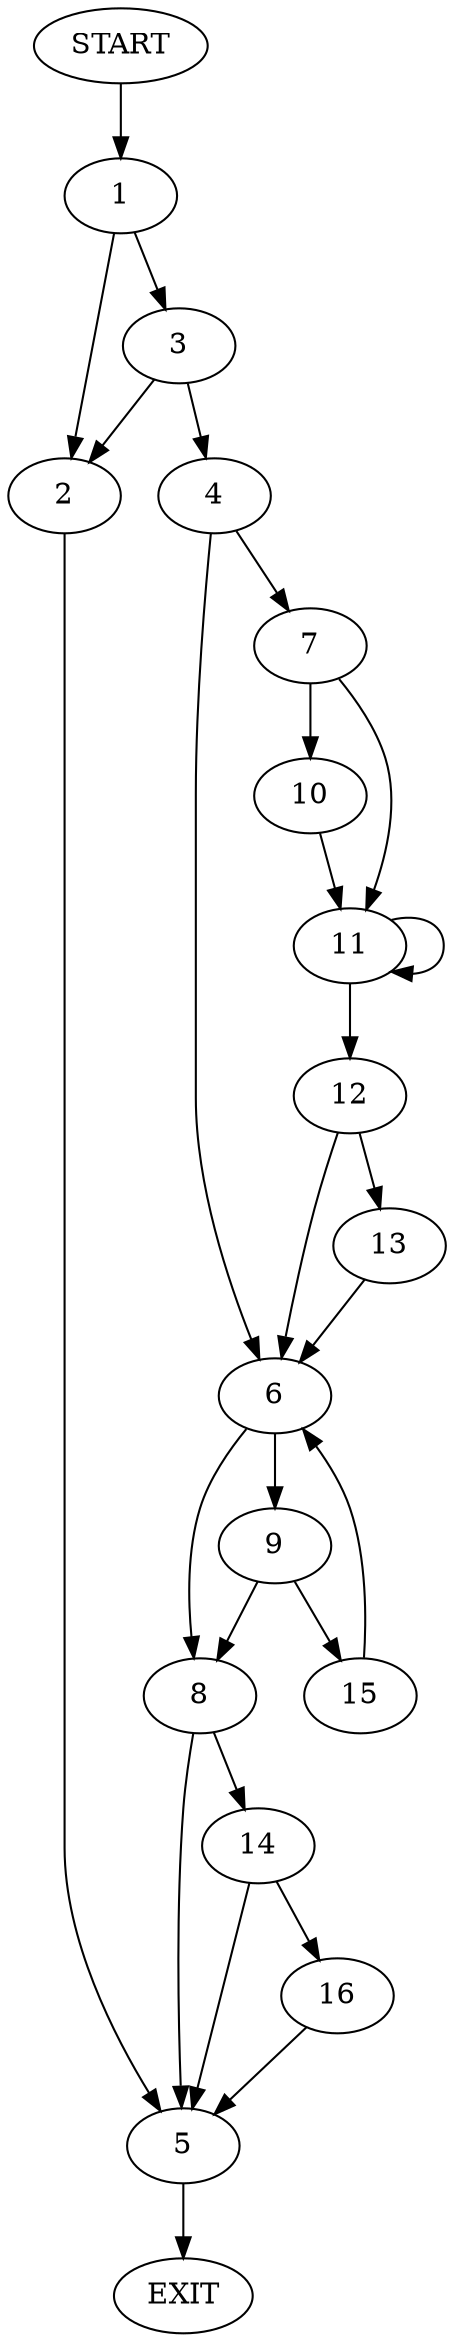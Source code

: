 digraph {
0 [label="START"]
17 [label="EXIT"]
0 -> 1
1 -> 2
1 -> 3
3 -> 2
3 -> 4
2 -> 5
4 -> 6
4 -> 7
5 -> 17
6 -> 8
6 -> 9
7 -> 10
7 -> 11
11 -> 12
11 -> 11
10 -> 11
12 -> 13
12 -> 6
13 -> 6
8 -> 5
8 -> 14
9 -> 8
9 -> 15
15 -> 6
14 -> 16
14 -> 5
16 -> 5
}
